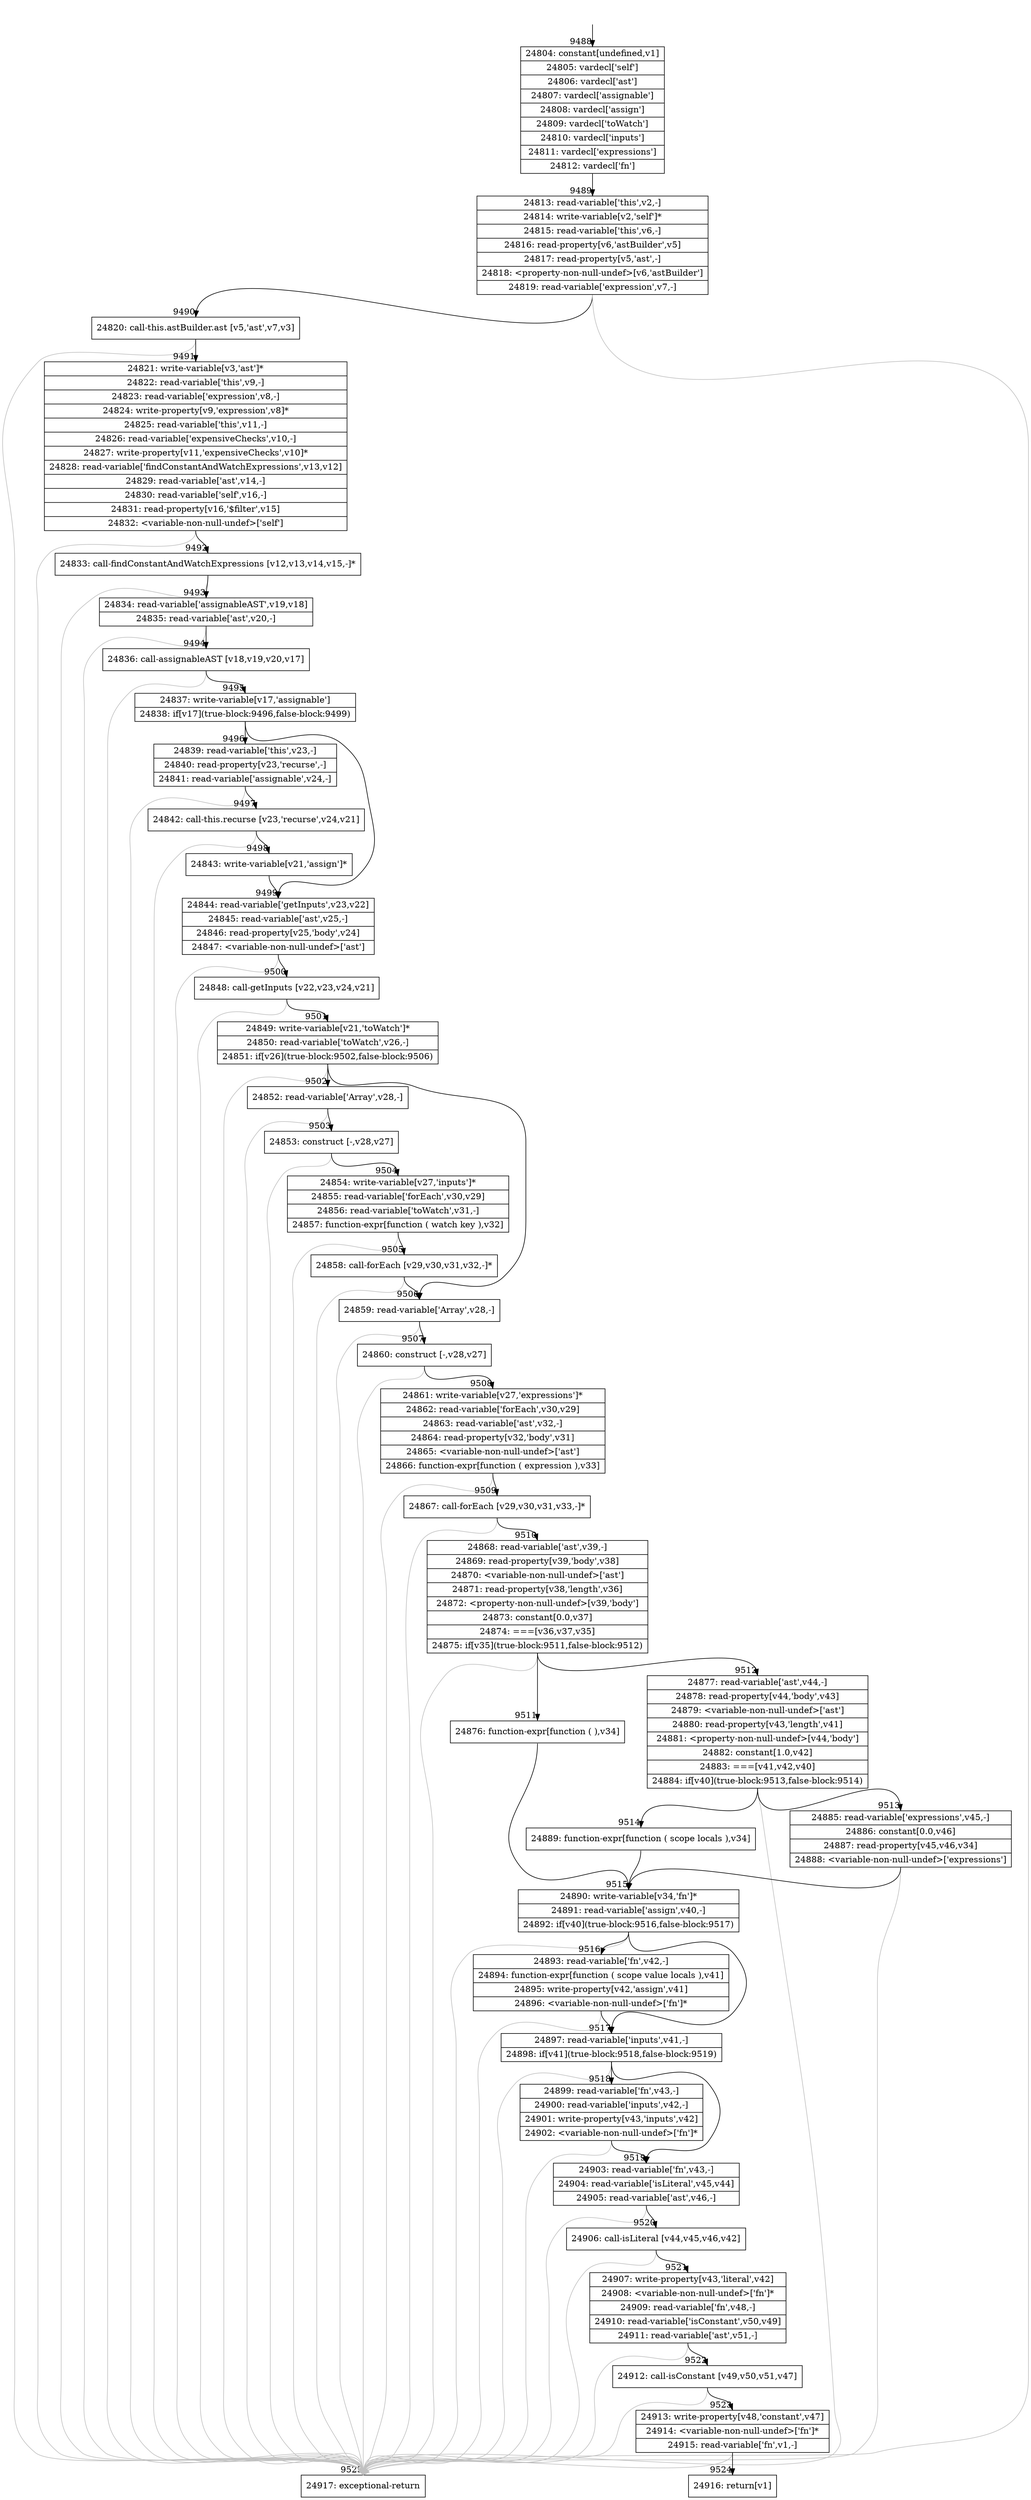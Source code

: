 digraph {
rankdir="TD"
BB_entry697[shape=none,label=""];
BB_entry697 -> BB9488 [tailport=s, headport=n, headlabel="    9488"]
BB9488 [shape=record label="{24804: constant[undefined,v1]|24805: vardecl['self']|24806: vardecl['ast']|24807: vardecl['assignable']|24808: vardecl['assign']|24809: vardecl['toWatch']|24810: vardecl['inputs']|24811: vardecl['expressions']|24812: vardecl['fn']}" ] 
BB9488 -> BB9489 [tailport=s, headport=n, headlabel="      9489"]
BB9489 [shape=record label="{24813: read-variable['this',v2,-]|24814: write-variable[v2,'self']*|24815: read-variable['this',v6,-]|24816: read-property[v6,'astBuilder',v5]|24817: read-property[v5,'ast',-]|24818: \<property-non-null-undef\>[v6,'astBuilder']|24819: read-variable['expression',v7,-]}" ] 
BB9489 -> BB9490 [tailport=s, headport=n, headlabel="      9490"]
BB9489 -> BB9525 [tailport=s, headport=n, color=gray, headlabel="      9525"]
BB9490 [shape=record label="{24820: call-this.astBuilder.ast [v5,'ast',v7,v3]}" ] 
BB9490 -> BB9491 [tailport=s, headport=n, headlabel="      9491"]
BB9490 -> BB9525 [tailport=s, headport=n, color=gray]
BB9491 [shape=record label="{24821: write-variable[v3,'ast']*|24822: read-variable['this',v9,-]|24823: read-variable['expression',v8,-]|24824: write-property[v9,'expression',v8]*|24825: read-variable['this',v11,-]|24826: read-variable['expensiveChecks',v10,-]|24827: write-property[v11,'expensiveChecks',v10]*|24828: read-variable['findConstantAndWatchExpressions',v13,v12]|24829: read-variable['ast',v14,-]|24830: read-variable['self',v16,-]|24831: read-property[v16,'$filter',v15]|24832: \<variable-non-null-undef\>['self']}" ] 
BB9491 -> BB9492 [tailport=s, headport=n, headlabel="      9492"]
BB9491 -> BB9525 [tailport=s, headport=n, color=gray]
BB9492 [shape=record label="{24833: call-findConstantAndWatchExpressions [v12,v13,v14,v15,-]*}" ] 
BB9492 -> BB9493 [tailport=s, headport=n, headlabel="      9493"]
BB9492 -> BB9525 [tailport=s, headport=n, color=gray]
BB9493 [shape=record label="{24834: read-variable['assignableAST',v19,v18]|24835: read-variable['ast',v20,-]}" ] 
BB9493 -> BB9494 [tailport=s, headport=n, headlabel="      9494"]
BB9493 -> BB9525 [tailport=s, headport=n, color=gray]
BB9494 [shape=record label="{24836: call-assignableAST [v18,v19,v20,v17]}" ] 
BB9494 -> BB9495 [tailport=s, headport=n, headlabel="      9495"]
BB9494 -> BB9525 [tailport=s, headport=n, color=gray]
BB9495 [shape=record label="{24837: write-variable[v17,'assignable']|24838: if[v17](true-block:9496,false-block:9499)}" ] 
BB9495 -> BB9496 [tailport=s, headport=n, headlabel="      9496"]
BB9495 -> BB9499 [tailport=s, headport=n, headlabel="      9499"]
BB9496 [shape=record label="{24839: read-variable['this',v23,-]|24840: read-property[v23,'recurse',-]|24841: read-variable['assignable',v24,-]}" ] 
BB9496 -> BB9497 [tailport=s, headport=n, headlabel="      9497"]
BB9496 -> BB9525 [tailport=s, headport=n, color=gray]
BB9497 [shape=record label="{24842: call-this.recurse [v23,'recurse',v24,v21]}" ] 
BB9497 -> BB9498 [tailport=s, headport=n, headlabel="      9498"]
BB9497 -> BB9525 [tailport=s, headport=n, color=gray]
BB9498 [shape=record label="{24843: write-variable[v21,'assign']*}" ] 
BB9498 -> BB9499 [tailport=s, headport=n]
BB9499 [shape=record label="{24844: read-variable['getInputs',v23,v22]|24845: read-variable['ast',v25,-]|24846: read-property[v25,'body',v24]|24847: \<variable-non-null-undef\>['ast']}" ] 
BB9499 -> BB9500 [tailport=s, headport=n, headlabel="      9500"]
BB9499 -> BB9525 [tailport=s, headport=n, color=gray]
BB9500 [shape=record label="{24848: call-getInputs [v22,v23,v24,v21]}" ] 
BB9500 -> BB9501 [tailport=s, headport=n, headlabel="      9501"]
BB9500 -> BB9525 [tailport=s, headport=n, color=gray]
BB9501 [shape=record label="{24849: write-variable[v21,'toWatch']*|24850: read-variable['toWatch',v26,-]|24851: if[v26](true-block:9502,false-block:9506)}" ] 
BB9501 -> BB9502 [tailport=s, headport=n, headlabel="      9502"]
BB9501 -> BB9506 [tailport=s, headport=n, headlabel="      9506"]
BB9501 -> BB9525 [tailport=s, headport=n, color=gray]
BB9502 [shape=record label="{24852: read-variable['Array',v28,-]}" ] 
BB9502 -> BB9503 [tailport=s, headport=n, headlabel="      9503"]
BB9502 -> BB9525 [tailport=s, headport=n, color=gray]
BB9503 [shape=record label="{24853: construct [-,v28,v27]}" ] 
BB9503 -> BB9504 [tailport=s, headport=n, headlabel="      9504"]
BB9503 -> BB9525 [tailport=s, headport=n, color=gray]
BB9504 [shape=record label="{24854: write-variable[v27,'inputs']*|24855: read-variable['forEach',v30,v29]|24856: read-variable['toWatch',v31,-]|24857: function-expr[function ( watch key ),v32]}" ] 
BB9504 -> BB9505 [tailport=s, headport=n, headlabel="      9505"]
BB9504 -> BB9525 [tailport=s, headport=n, color=gray]
BB9505 [shape=record label="{24858: call-forEach [v29,v30,v31,v32,-]*}" ] 
BB9505 -> BB9506 [tailport=s, headport=n]
BB9505 -> BB9525 [tailport=s, headport=n, color=gray]
BB9506 [shape=record label="{24859: read-variable['Array',v28,-]}" ] 
BB9506 -> BB9507 [tailport=s, headport=n, headlabel="      9507"]
BB9506 -> BB9525 [tailport=s, headport=n, color=gray]
BB9507 [shape=record label="{24860: construct [-,v28,v27]}" ] 
BB9507 -> BB9508 [tailport=s, headport=n, headlabel="      9508"]
BB9507 -> BB9525 [tailport=s, headport=n, color=gray]
BB9508 [shape=record label="{24861: write-variable[v27,'expressions']*|24862: read-variable['forEach',v30,v29]|24863: read-variable['ast',v32,-]|24864: read-property[v32,'body',v31]|24865: \<variable-non-null-undef\>['ast']|24866: function-expr[function ( expression ),v33]}" ] 
BB9508 -> BB9509 [tailport=s, headport=n, headlabel="      9509"]
BB9508 -> BB9525 [tailport=s, headport=n, color=gray]
BB9509 [shape=record label="{24867: call-forEach [v29,v30,v31,v33,-]*}" ] 
BB9509 -> BB9510 [tailport=s, headport=n, headlabel="      9510"]
BB9509 -> BB9525 [tailport=s, headport=n, color=gray]
BB9510 [shape=record label="{24868: read-variable['ast',v39,-]|24869: read-property[v39,'body',v38]|24870: \<variable-non-null-undef\>['ast']|24871: read-property[v38,'length',v36]|24872: \<property-non-null-undef\>[v39,'body']|24873: constant[0.0,v37]|24874: ===[v36,v37,v35]|24875: if[v35](true-block:9511,false-block:9512)}" ] 
BB9510 -> BB9511 [tailport=s, headport=n, headlabel="      9511"]
BB9510 -> BB9512 [tailport=s, headport=n, headlabel="      9512"]
BB9510 -> BB9525 [tailport=s, headport=n, color=gray]
BB9511 [shape=record label="{24876: function-expr[function ( ),v34]}" ] 
BB9511 -> BB9515 [tailport=s, headport=n, headlabel="      9515"]
BB9512 [shape=record label="{24877: read-variable['ast',v44,-]|24878: read-property[v44,'body',v43]|24879: \<variable-non-null-undef\>['ast']|24880: read-property[v43,'length',v41]|24881: \<property-non-null-undef\>[v44,'body']|24882: constant[1.0,v42]|24883: ===[v41,v42,v40]|24884: if[v40](true-block:9513,false-block:9514)}" ] 
BB9512 -> BB9513 [tailport=s, headport=n, headlabel="      9513"]
BB9512 -> BB9514 [tailport=s, headport=n, headlabel="      9514"]
BB9512 -> BB9525 [tailport=s, headport=n, color=gray]
BB9513 [shape=record label="{24885: read-variable['expressions',v45,-]|24886: constant[0.0,v46]|24887: read-property[v45,v46,v34]|24888: \<variable-non-null-undef\>['expressions']}" ] 
BB9513 -> BB9515 [tailport=s, headport=n]
BB9513 -> BB9525 [tailport=s, headport=n, color=gray]
BB9514 [shape=record label="{24889: function-expr[function ( scope locals ),v34]}" ] 
BB9514 -> BB9515 [tailport=s, headport=n]
BB9515 [shape=record label="{24890: write-variable[v34,'fn']*|24891: read-variable['assign',v40,-]|24892: if[v40](true-block:9516,false-block:9517)}" ] 
BB9515 -> BB9516 [tailport=s, headport=n, headlabel="      9516"]
BB9515 -> BB9517 [tailport=s, headport=n, headlabel="      9517"]
BB9515 -> BB9525 [tailport=s, headport=n, color=gray]
BB9516 [shape=record label="{24893: read-variable['fn',v42,-]|24894: function-expr[function ( scope value locals ),v41]|24895: write-property[v42,'assign',v41]|24896: \<variable-non-null-undef\>['fn']*}" ] 
BB9516 -> BB9517 [tailport=s, headport=n]
BB9516 -> BB9525 [tailport=s, headport=n, color=gray]
BB9517 [shape=record label="{24897: read-variable['inputs',v41,-]|24898: if[v41](true-block:9518,false-block:9519)}" ] 
BB9517 -> BB9518 [tailport=s, headport=n, headlabel="      9518"]
BB9517 -> BB9519 [tailport=s, headport=n, headlabel="      9519"]
BB9517 -> BB9525 [tailport=s, headport=n, color=gray]
BB9518 [shape=record label="{24899: read-variable['fn',v43,-]|24900: read-variable['inputs',v42,-]|24901: write-property[v43,'inputs',v42]|24902: \<variable-non-null-undef\>['fn']*}" ] 
BB9518 -> BB9519 [tailport=s, headport=n]
BB9518 -> BB9525 [tailport=s, headport=n, color=gray]
BB9519 [shape=record label="{24903: read-variable['fn',v43,-]|24904: read-variable['isLiteral',v45,v44]|24905: read-variable['ast',v46,-]}" ] 
BB9519 -> BB9520 [tailport=s, headport=n, headlabel="      9520"]
BB9519 -> BB9525 [tailport=s, headport=n, color=gray]
BB9520 [shape=record label="{24906: call-isLiteral [v44,v45,v46,v42]}" ] 
BB9520 -> BB9521 [tailport=s, headport=n, headlabel="      9521"]
BB9520 -> BB9525 [tailport=s, headport=n, color=gray]
BB9521 [shape=record label="{24907: write-property[v43,'literal',v42]|24908: \<variable-non-null-undef\>['fn']*|24909: read-variable['fn',v48,-]|24910: read-variable['isConstant',v50,v49]|24911: read-variable['ast',v51,-]}" ] 
BB9521 -> BB9522 [tailport=s, headport=n, headlabel="      9522"]
BB9521 -> BB9525 [tailport=s, headport=n, color=gray]
BB9522 [shape=record label="{24912: call-isConstant [v49,v50,v51,v47]}" ] 
BB9522 -> BB9523 [tailport=s, headport=n, headlabel="      9523"]
BB9522 -> BB9525 [tailport=s, headport=n, color=gray]
BB9523 [shape=record label="{24913: write-property[v48,'constant',v47]|24914: \<variable-non-null-undef\>['fn']*|24915: read-variable['fn',v1,-]}" ] 
BB9523 -> BB9524 [tailport=s, headport=n, headlabel="      9524"]
BB9523 -> BB9525 [tailport=s, headport=n, color=gray]
BB9524 [shape=record label="{24916: return[v1]}" ] 
BB9525 [shape=record label="{24917: exceptional-return}" ] 
//#$~ 13618
}
